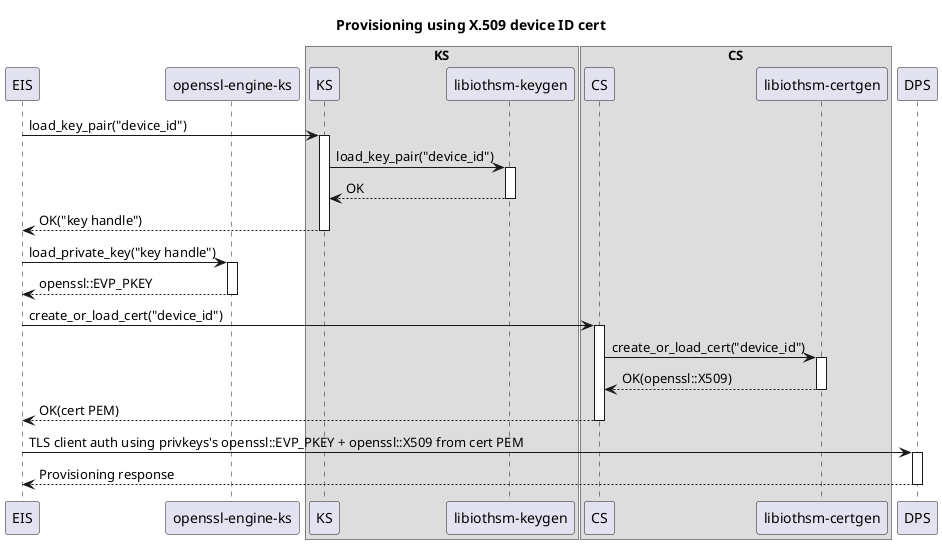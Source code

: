 @startuml

title Provisioning using X.509 device ID cert

participant EIS
participant "openssl-engine-ks"

box KS
participant KS
participant "libiothsm-keygen"
end box

box CS
participant CS
participant "libiothsm-certgen"
end box

participant DPS

EIS -> KS ++: load_key_pair("device_id")
KS -> "libiothsm-keygen" ++: load_key_pair("device_id")
return OK
return OK("key handle")
EIS -> "openssl-engine-ks" ++: load_private_key("key handle")
return openssl::EVP_PKEY

EIS -> CS ++: create_or_load_cert("device_id")
CS -> "libiothsm-certgen" ++: create_or_load_cert("device_id")
return OK(openssl::X509)
return OK(cert PEM)

EIS -> DPS ++: TLS client auth using privkeys's openssl::EVP_PKEY + openssl::X509 from cert PEM
return Provisioning response

@enduml
